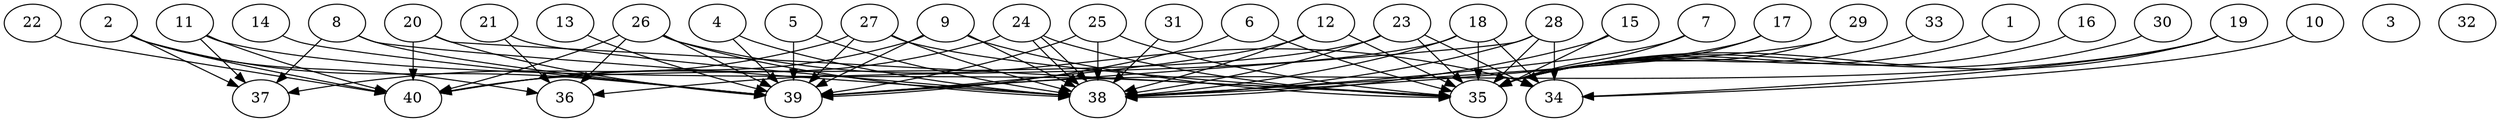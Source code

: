 // DAG automatically generated by daggen at Thu Oct  3 14:06:48 2019
// ./daggen --dot -n 40 --ccr 0.3 --fat 0.9 --regular 0.5 --density 0.6 --mindata 5242880 --maxdata 52428800 
digraph G {
  1 [size="48807253", alpha="0.11", expect_size="14642176"] 
  1 -> 35 [size ="14642176"]
  2 [size="143499947", alpha="0.16", expect_size="43049984"] 
  2 -> 36 [size ="43049984"]
  2 -> 37 [size ="43049984"]
  2 -> 39 [size ="43049984"]
  2 -> 40 [size ="43049984"]
  3 [size="97355093", alpha="0.12", expect_size="29206528"] 
  4 [size="39348907", alpha="0.04", expect_size="11804672"] 
  4 -> 38 [size ="11804672"]
  4 -> 39 [size ="11804672"]
  5 [size="99502080", alpha="0.03", expect_size="29850624"] 
  5 -> 38 [size ="29850624"]
  5 -> 39 [size ="29850624"]
  6 [size="40987307", alpha="0.03", expect_size="12296192"] 
  6 -> 35 [size ="12296192"]
  6 -> 39 [size ="12296192"]
  7 [size="33536000", alpha="0.12", expect_size="10060800"] 
  7 -> 35 [size ="10060800"]
  7 -> 38 [size ="10060800"]
  8 [size="55282347", alpha="0.02", expect_size="16584704"] 
  8 -> 37 [size ="16584704"]
  8 -> 38 [size ="16584704"]
  8 -> 39 [size ="16584704"]
  9 [size="118118400", alpha="0.13", expect_size="35435520"] 
  9 -> 35 [size ="35435520"]
  9 -> 38 [size ="35435520"]
  9 -> 39 [size ="35435520"]
  9 -> 40 [size ="35435520"]
  10 [size="23241387", alpha="0.08", expect_size="6972416"] 
  10 -> 34 [size ="6972416"]
  11 [size="92852907", alpha="0.04", expect_size="27855872"] 
  11 -> 35 [size ="27855872"]
  11 -> 37 [size ="27855872"]
  11 -> 40 [size ="27855872"]
  12 [size="18199893", alpha="0.10", expect_size="5459968"] 
  12 -> 35 [size ="5459968"]
  12 -> 38 [size ="5459968"]
  12 -> 39 [size ="5459968"]
  13 [size="147387733", alpha="0.15", expect_size="44216320"] 
  13 -> 39 [size ="44216320"]
  14 [size="80725333", alpha="0.19", expect_size="24217600"] 
  14 -> 39 [size ="24217600"]
  15 [size="114234027", alpha="0.18", expect_size="34270208"] 
  15 -> 35 [size ="34270208"]
  15 -> 38 [size ="34270208"]
  16 [size="137557333", alpha="0.07", expect_size="41267200"] 
  16 -> 35 [size ="41267200"]
  17 [size="164307627", alpha="0.17", expect_size="49292288"] 
  17 -> 35 [size ="49292288"]
  17 -> 38 [size ="49292288"]
  18 [size="98044587", alpha="0.08", expect_size="29413376"] 
  18 -> 34 [size ="29413376"]
  18 -> 35 [size ="29413376"]
  18 -> 36 [size ="29413376"]
  18 -> 38 [size ="29413376"]
  19 [size="112469333", alpha="0.03", expect_size="33740800"] 
  19 -> 34 [size ="33740800"]
  19 -> 35 [size ="33740800"]
  19 -> 39 [size ="33740800"]
  20 [size="58938027", alpha="0.11", expect_size="17681408"] 
  20 -> 35 [size ="17681408"]
  20 -> 39 [size ="17681408"]
  20 -> 40 [size ="17681408"]
  21 [size="119394987", alpha="0.02", expect_size="35818496"] 
  21 -> 36 [size ="35818496"]
  21 -> 38 [size ="35818496"]
  22 [size="152511147", alpha="0.09", expect_size="45753344"] 
  22 -> 40 [size ="45753344"]
  23 [size="75943253", alpha="0.07", expect_size="22782976"] 
  23 -> 34 [size ="22782976"]
  23 -> 35 [size ="22782976"]
  23 -> 38 [size ="22782976"]
  23 -> 40 [size ="22782976"]
  24 [size="39601493", alpha="0.07", expect_size="11880448"] 
  24 -> 35 [size ="11880448"]
  24 -> 38 [size ="11880448"]
  24 -> 38 [size ="11880448"]
  24 -> 40 [size ="11880448"]
  25 [size="28422827", alpha="0.18", expect_size="8526848"] 
  25 -> 35 [size ="8526848"]
  25 -> 38 [size ="8526848"]
  25 -> 39 [size ="8526848"]
  26 [size="173223253", alpha="0.12", expect_size="51966976"] 
  26 -> 34 [size ="51966976"]
  26 -> 36 [size ="51966976"]
  26 -> 38 [size ="51966976"]
  26 -> 39 [size ="51966976"]
  26 -> 40 [size ="51966976"]
  27 [size="67938987", alpha="0.07", expect_size="20381696"] 
  27 -> 35 [size ="20381696"]
  27 -> 37 [size ="20381696"]
  27 -> 38 [size ="20381696"]
  27 -> 39 [size ="20381696"]
  28 [size="42103467", alpha="0.08", expect_size="12631040"] 
  28 -> 34 [size ="12631040"]
  28 -> 35 [size ="12631040"]
  28 -> 38 [size ="12631040"]
  28 -> 39 [size ="12631040"]
  29 [size="107523413", alpha="0.01", expect_size="32257024"] 
  29 -> 35 [size ="32257024"]
  29 -> 38 [size ="32257024"]
  30 [size="134929067", alpha="0.15", expect_size="40478720"] 
  30 -> 35 [size ="40478720"]
  31 [size="62576640", alpha="0.19", expect_size="18772992"] 
  31 -> 38 [size ="18772992"]
  32 [size="79086933", alpha="0.03", expect_size="23726080"] 
  33 [size="153197227", alpha="0.03", expect_size="45959168"] 
  33 -> 35 [size ="45959168"]
  34 [size="50216960", alpha="0.11", expect_size="15065088"] 
  35 [size="106598400", alpha="0.12", expect_size="31979520"] 
  36 [size="89791147", alpha="0.08", expect_size="26937344"] 
  37 [size="23309653", alpha="0.02", expect_size="6992896"] 
  38 [size="80506880", alpha="0.07", expect_size="24152064"] 
  39 [size="141902507", alpha="0.04", expect_size="42570752"] 
  40 [size="150852267", alpha="0.06", expect_size="45255680"] 
}
